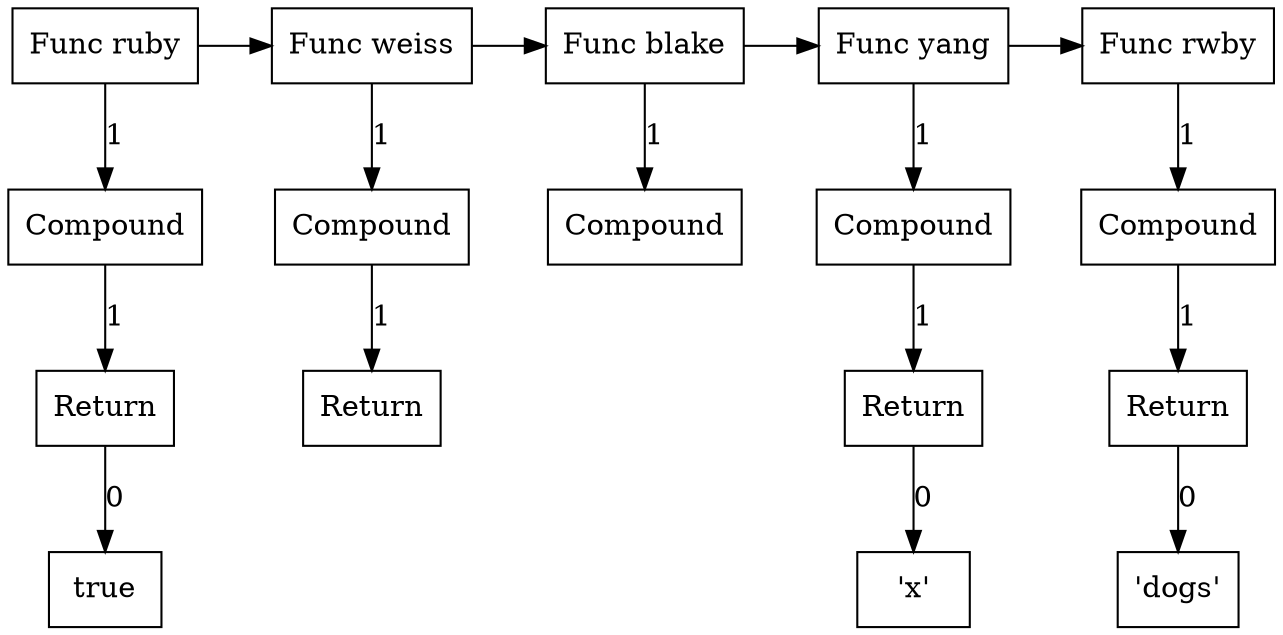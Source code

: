 digraph G {
node3 [label="Func ruby"; shape=box];
subgraph childNames_3 {
rankdir="LR"; rank="same"; ordering=out
node2 [label="Compound"; shape=box];
}

subgraph childPtrs_3 {
rankdir="TB";
node3 -> node2 [label="1"];
}

subgraph childNames_2 {
rankdir="LR"; rank="same"; ordering=out
node1 [label="Return"; shape=box];
}

subgraph childPtrs_2 {
rankdir="TB";
node2 -> node1 [label="1"];
}

subgraph childNames_1 {
rankdir="LR"; rank="same"; ordering=out
node0 [label="true"; shape=box];
}

subgraph childPtrs_1 {
rankdir="TB";
node1 -> node0 [label="0"];
}

subgraph SibNames_3 {
rankdir="LR"; rank="same";
node3 [label="Func ruby"; shape=box];
node6 [label="Func weiss"; shape=box];
node8 [label="Func blake"; shape=box];
node12 [label="Func yang"; shape=box];
node16 [label="Func rwby"; shape=box];
}

subgraph SibPtrs_3 {
rankdir="LR";
node3 -> node6;
node6 -> node8;
node8 -> node12;
node12 -> node16;
}

subgraph childNames_6 {
rankdir="LR"; rank="same"; ordering=out
node5 [label="Compound"; shape=box];
}

subgraph childPtrs_6 {
rankdir="TB";
node6 -> node5 [label="1"];
}

subgraph childNames_5 {
rankdir="LR"; rank="same"; ordering=out
node4 [label="Return"; shape=box];
}

subgraph childPtrs_5 {
rankdir="TB";
node5 -> node4 [label="1"];
}

subgraph childNames_8 {
rankdir="LR"; rank="same"; ordering=out
node7 [label="Compound"; shape=box];
}

subgraph childPtrs_8 {
rankdir="TB";
node8 -> node7 [label="1"];
}

subgraph childNames_12 {
rankdir="LR"; rank="same"; ordering=out
node11 [label="Compound"; shape=box];
}

subgraph childPtrs_12 {
rankdir="TB";
node12 -> node11 [label="1"];
}

subgraph childNames_11 {
rankdir="LR"; rank="same"; ordering=out
node10 [label="Return"; shape=box];
}

subgraph childPtrs_11 {
rankdir="TB";
node11 -> node10 [label="1"];
}

subgraph childNames_10 {
rankdir="LR"; rank="same"; ordering=out
node9 [label="'x'"; shape=box];
}

subgraph childPtrs_10 {
rankdir="TB";
node10 -> node9 [label="0"];
}

subgraph childNames_16 {
rankdir="LR"; rank="same"; ordering=out
node15 [label="Compound"; shape=box];
}

subgraph childPtrs_16 {
rankdir="TB";
node16 -> node15 [label="1"];
}

subgraph childNames_15 {
rankdir="LR"; rank="same"; ordering=out
node14 [label="Return"; shape=box];
}

subgraph childPtrs_15 {
rankdir="TB";
node15 -> node14 [label="1"];
}

subgraph childNames_14 {
rankdir="LR"; rank="same"; ordering=out
node13 [label="'dogs'"; shape=box];
}

subgraph childPtrs_14 {
rankdir="TB";
node14 -> node13 [label="0"];
}

}
